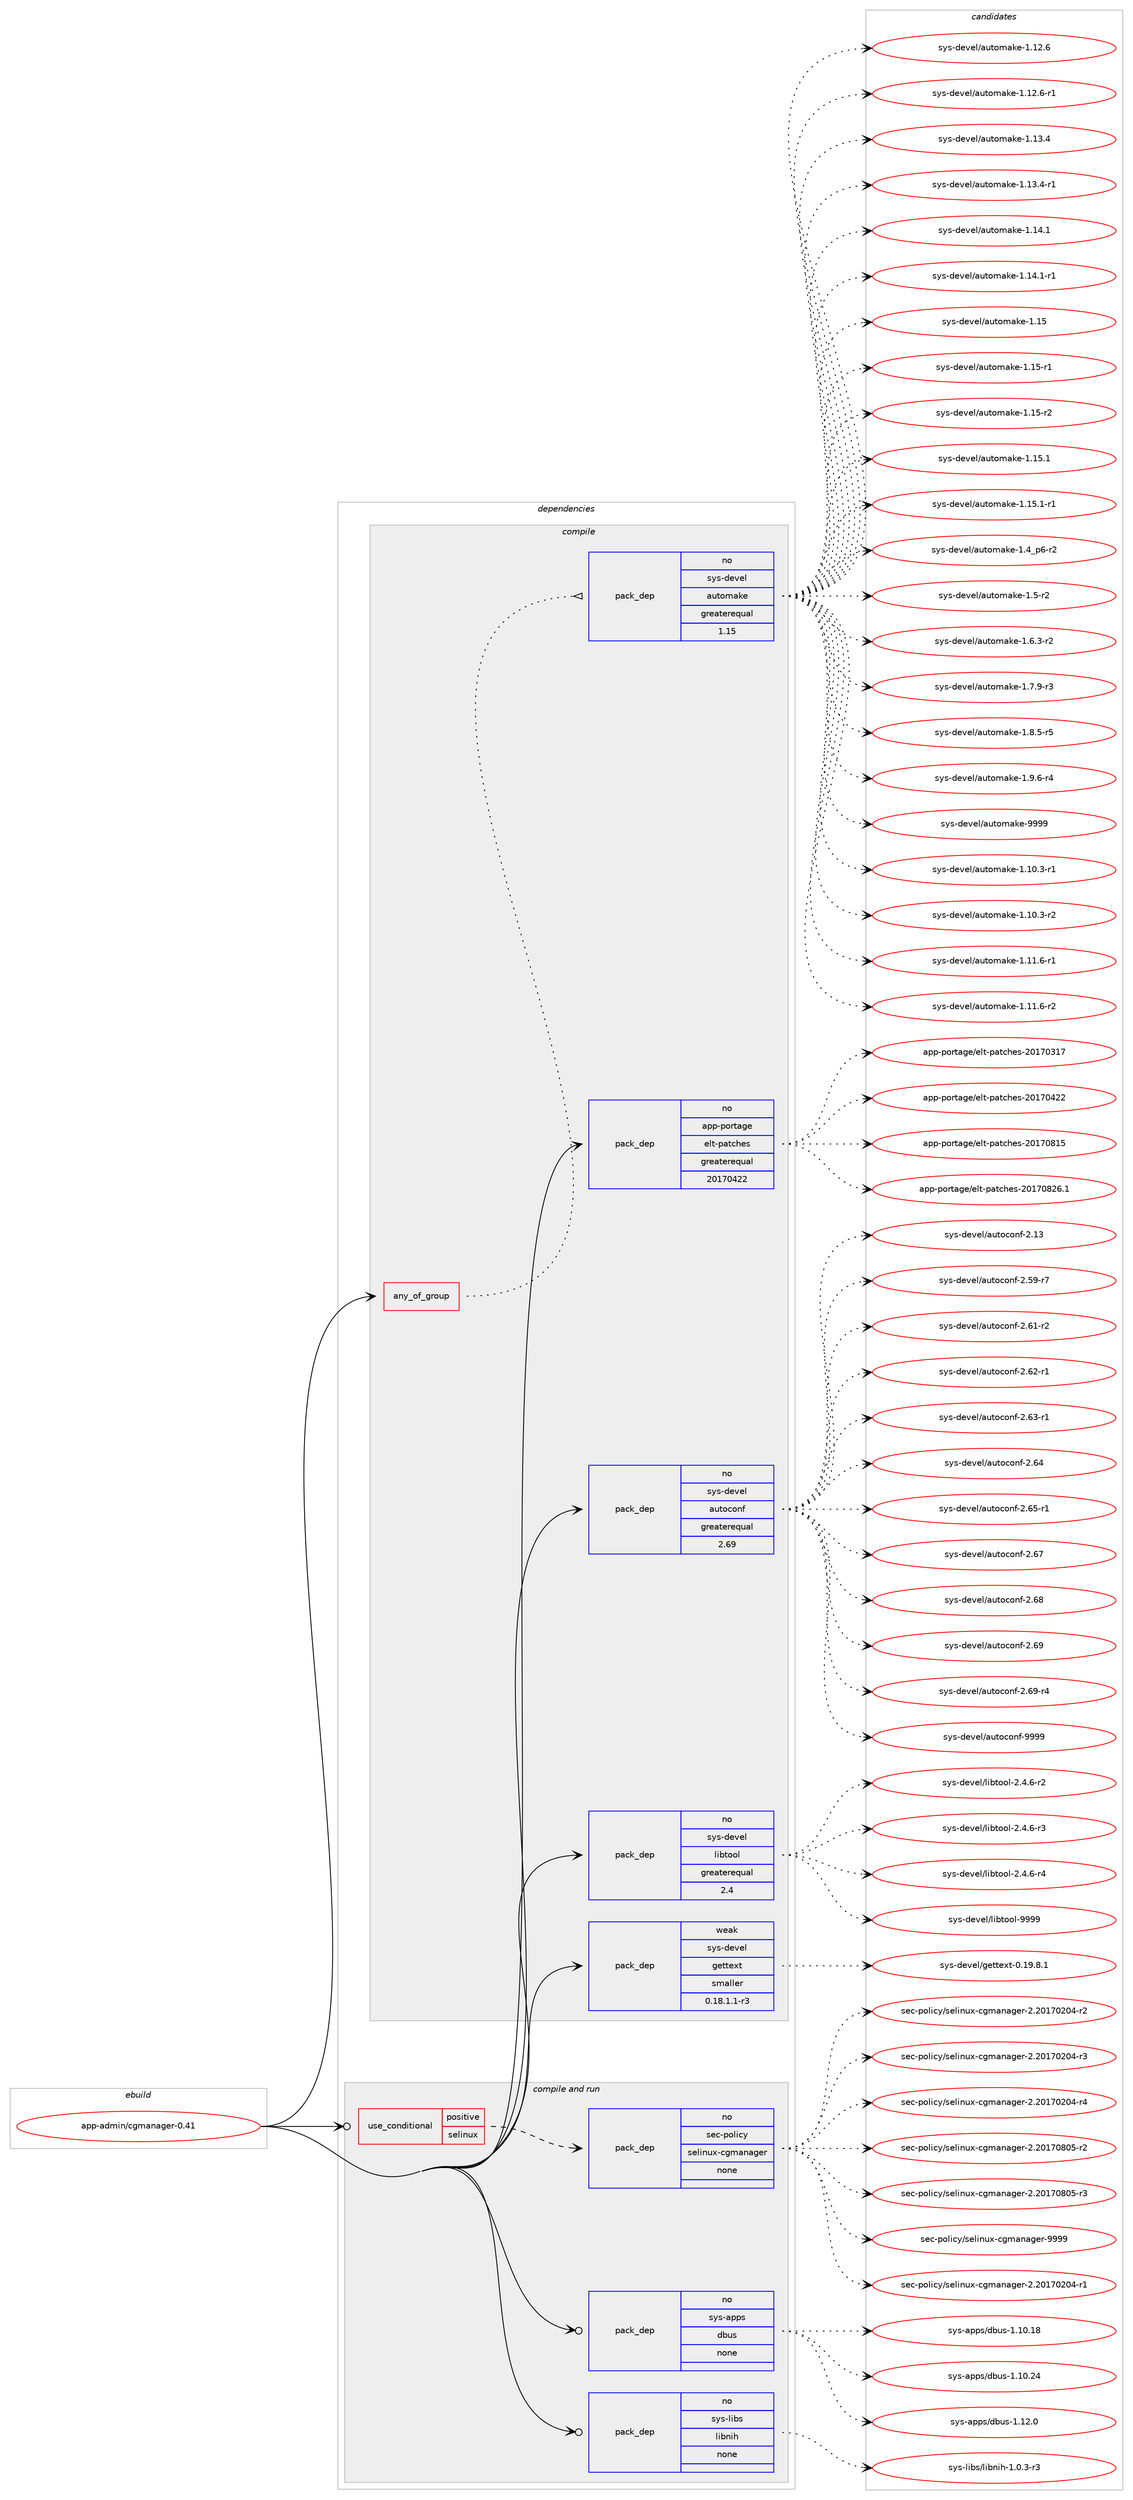 digraph prolog {

# *************
# Graph options
# *************

newrank=true;
concentrate=true;
compound=true;
graph [rankdir=LR,fontname=Helvetica,fontsize=10,ranksep=1.5];#, ranksep=2.5, nodesep=0.2];
edge  [arrowhead=vee];
node  [fontname=Helvetica,fontsize=10];

# **********
# The ebuild
# **********

subgraph cluster_leftcol {
color=gray;
rank=same;
label=<<i>ebuild</i>>;
id [label="app-admin/cgmanager-0.41", color=red, width=4, href="../app-admin/cgmanager-0.41.svg"];
}

# ****************
# The dependencies
# ****************

subgraph cluster_midcol {
color=gray;
label=<<i>dependencies</i>>;
subgraph cluster_compile {
fillcolor="#eeeeee";
style=filled;
label=<<i>compile</i>>;
subgraph any22 {
dependency1186 [label=<<TABLE BORDER="0" CELLBORDER="1" CELLSPACING="0" CELLPADDING="4"><TR><TD CELLPADDING="10">any_of_group</TD></TR></TABLE>>, shape=none, color=red];subgraph pack955 {
dependency1187 [label=<<TABLE BORDER="0" CELLBORDER="1" CELLSPACING="0" CELLPADDING="4" WIDTH="220"><TR><TD ROWSPAN="6" CELLPADDING="30">pack_dep</TD></TR><TR><TD WIDTH="110">no</TD></TR><TR><TD>sys-devel</TD></TR><TR><TD>automake</TD></TR><TR><TD>greaterequal</TD></TR><TR><TD>1.15</TD></TR></TABLE>>, shape=none, color=blue];
}
dependency1186:e -> dependency1187:w [weight=20,style="dotted",arrowhead="oinv"];
}
id:e -> dependency1186:w [weight=20,style="solid",arrowhead="vee"];
subgraph pack956 {
dependency1188 [label=<<TABLE BORDER="0" CELLBORDER="1" CELLSPACING="0" CELLPADDING="4" WIDTH="220"><TR><TD ROWSPAN="6" CELLPADDING="30">pack_dep</TD></TR><TR><TD WIDTH="110">no</TD></TR><TR><TD>app-portage</TD></TR><TR><TD>elt-patches</TD></TR><TR><TD>greaterequal</TD></TR><TR><TD>20170422</TD></TR></TABLE>>, shape=none, color=blue];
}
id:e -> dependency1188:w [weight=20,style="solid",arrowhead="vee"];
subgraph pack957 {
dependency1189 [label=<<TABLE BORDER="0" CELLBORDER="1" CELLSPACING="0" CELLPADDING="4" WIDTH="220"><TR><TD ROWSPAN="6" CELLPADDING="30">pack_dep</TD></TR><TR><TD WIDTH="110">no</TD></TR><TR><TD>sys-devel</TD></TR><TR><TD>autoconf</TD></TR><TR><TD>greaterequal</TD></TR><TR><TD>2.69</TD></TR></TABLE>>, shape=none, color=blue];
}
id:e -> dependency1189:w [weight=20,style="solid",arrowhead="vee"];
subgraph pack958 {
dependency1190 [label=<<TABLE BORDER="0" CELLBORDER="1" CELLSPACING="0" CELLPADDING="4" WIDTH="220"><TR><TD ROWSPAN="6" CELLPADDING="30">pack_dep</TD></TR><TR><TD WIDTH="110">no</TD></TR><TR><TD>sys-devel</TD></TR><TR><TD>libtool</TD></TR><TR><TD>greaterequal</TD></TR><TR><TD>2.4</TD></TR></TABLE>>, shape=none, color=blue];
}
id:e -> dependency1190:w [weight=20,style="solid",arrowhead="vee"];
subgraph pack959 {
dependency1191 [label=<<TABLE BORDER="0" CELLBORDER="1" CELLSPACING="0" CELLPADDING="4" WIDTH="220"><TR><TD ROWSPAN="6" CELLPADDING="30">pack_dep</TD></TR><TR><TD WIDTH="110">weak</TD></TR><TR><TD>sys-devel</TD></TR><TR><TD>gettext</TD></TR><TR><TD>smaller</TD></TR><TR><TD>0.18.1.1-r3</TD></TR></TABLE>>, shape=none, color=blue];
}
id:e -> dependency1191:w [weight=20,style="solid",arrowhead="vee"];
}
subgraph cluster_compileandrun {
fillcolor="#eeeeee";
style=filled;
label=<<i>compile and run</i>>;
subgraph cond211 {
dependency1192 [label=<<TABLE BORDER="0" CELLBORDER="1" CELLSPACING="0" CELLPADDING="4"><TR><TD ROWSPAN="3" CELLPADDING="10">use_conditional</TD></TR><TR><TD>positive</TD></TR><TR><TD>selinux</TD></TR></TABLE>>, shape=none, color=red];
subgraph pack960 {
dependency1193 [label=<<TABLE BORDER="0" CELLBORDER="1" CELLSPACING="0" CELLPADDING="4" WIDTH="220"><TR><TD ROWSPAN="6" CELLPADDING="30">pack_dep</TD></TR><TR><TD WIDTH="110">no</TD></TR><TR><TD>sec-policy</TD></TR><TR><TD>selinux-cgmanager</TD></TR><TR><TD>none</TD></TR><TR><TD></TD></TR></TABLE>>, shape=none, color=blue];
}
dependency1192:e -> dependency1193:w [weight=20,style="dashed",arrowhead="vee"];
}
id:e -> dependency1192:w [weight=20,style="solid",arrowhead="odotvee"];
subgraph pack961 {
dependency1194 [label=<<TABLE BORDER="0" CELLBORDER="1" CELLSPACING="0" CELLPADDING="4" WIDTH="220"><TR><TD ROWSPAN="6" CELLPADDING="30">pack_dep</TD></TR><TR><TD WIDTH="110">no</TD></TR><TR><TD>sys-apps</TD></TR><TR><TD>dbus</TD></TR><TR><TD>none</TD></TR><TR><TD></TD></TR></TABLE>>, shape=none, color=blue];
}
id:e -> dependency1194:w [weight=20,style="solid",arrowhead="odotvee"];
subgraph pack962 {
dependency1195 [label=<<TABLE BORDER="0" CELLBORDER="1" CELLSPACING="0" CELLPADDING="4" WIDTH="220"><TR><TD ROWSPAN="6" CELLPADDING="30">pack_dep</TD></TR><TR><TD WIDTH="110">no</TD></TR><TR><TD>sys-libs</TD></TR><TR><TD>libnih</TD></TR><TR><TD>none</TD></TR><TR><TD></TD></TR></TABLE>>, shape=none, color=blue];
}
id:e -> dependency1195:w [weight=20,style="solid",arrowhead="odotvee"];
}
subgraph cluster_run {
fillcolor="#eeeeee";
style=filled;
label=<<i>run</i>>;
}
}

# **************
# The candidates
# **************

subgraph cluster_choices {
rank=same;
color=gray;
label=<<i>candidates</i>>;

subgraph choice955 {
color=black;
nodesep=1;
choice11512111545100101118101108479711711611110997107101454946494846514511449 [label="sys-devel/automake-1.10.3-r1", color=red, width=4,href="../sys-devel/automake-1.10.3-r1.svg"];
choice11512111545100101118101108479711711611110997107101454946494846514511450 [label="sys-devel/automake-1.10.3-r2", color=red, width=4,href="../sys-devel/automake-1.10.3-r2.svg"];
choice11512111545100101118101108479711711611110997107101454946494946544511449 [label="sys-devel/automake-1.11.6-r1", color=red, width=4,href="../sys-devel/automake-1.11.6-r1.svg"];
choice11512111545100101118101108479711711611110997107101454946494946544511450 [label="sys-devel/automake-1.11.6-r2", color=red, width=4,href="../sys-devel/automake-1.11.6-r2.svg"];
choice1151211154510010111810110847971171161111099710710145494649504654 [label="sys-devel/automake-1.12.6", color=red, width=4,href="../sys-devel/automake-1.12.6.svg"];
choice11512111545100101118101108479711711611110997107101454946495046544511449 [label="sys-devel/automake-1.12.6-r1", color=red, width=4,href="../sys-devel/automake-1.12.6-r1.svg"];
choice1151211154510010111810110847971171161111099710710145494649514652 [label="sys-devel/automake-1.13.4", color=red, width=4,href="../sys-devel/automake-1.13.4.svg"];
choice11512111545100101118101108479711711611110997107101454946495146524511449 [label="sys-devel/automake-1.13.4-r1", color=red, width=4,href="../sys-devel/automake-1.13.4-r1.svg"];
choice1151211154510010111810110847971171161111099710710145494649524649 [label="sys-devel/automake-1.14.1", color=red, width=4,href="../sys-devel/automake-1.14.1.svg"];
choice11512111545100101118101108479711711611110997107101454946495246494511449 [label="sys-devel/automake-1.14.1-r1", color=red, width=4,href="../sys-devel/automake-1.14.1-r1.svg"];
choice115121115451001011181011084797117116111109971071014549464953 [label="sys-devel/automake-1.15", color=red, width=4,href="../sys-devel/automake-1.15.svg"];
choice1151211154510010111810110847971171161111099710710145494649534511449 [label="sys-devel/automake-1.15-r1", color=red, width=4,href="../sys-devel/automake-1.15-r1.svg"];
choice1151211154510010111810110847971171161111099710710145494649534511450 [label="sys-devel/automake-1.15-r2", color=red, width=4,href="../sys-devel/automake-1.15-r2.svg"];
choice1151211154510010111810110847971171161111099710710145494649534649 [label="sys-devel/automake-1.15.1", color=red, width=4,href="../sys-devel/automake-1.15.1.svg"];
choice11512111545100101118101108479711711611110997107101454946495346494511449 [label="sys-devel/automake-1.15.1-r1", color=red, width=4,href="../sys-devel/automake-1.15.1-r1.svg"];
choice115121115451001011181011084797117116111109971071014549465295112544511450 [label="sys-devel/automake-1.4_p6-r2", color=red, width=4,href="../sys-devel/automake-1.4_p6-r2.svg"];
choice11512111545100101118101108479711711611110997107101454946534511450 [label="sys-devel/automake-1.5-r2", color=red, width=4,href="../sys-devel/automake-1.5-r2.svg"];
choice115121115451001011181011084797117116111109971071014549465446514511450 [label="sys-devel/automake-1.6.3-r2", color=red, width=4,href="../sys-devel/automake-1.6.3-r2.svg"];
choice115121115451001011181011084797117116111109971071014549465546574511451 [label="sys-devel/automake-1.7.9-r3", color=red, width=4,href="../sys-devel/automake-1.7.9-r3.svg"];
choice115121115451001011181011084797117116111109971071014549465646534511453 [label="sys-devel/automake-1.8.5-r5", color=red, width=4,href="../sys-devel/automake-1.8.5-r5.svg"];
choice115121115451001011181011084797117116111109971071014549465746544511452 [label="sys-devel/automake-1.9.6-r4", color=red, width=4,href="../sys-devel/automake-1.9.6-r4.svg"];
choice115121115451001011181011084797117116111109971071014557575757 [label="sys-devel/automake-9999", color=red, width=4,href="../sys-devel/automake-9999.svg"];
dependency1187:e -> choice11512111545100101118101108479711711611110997107101454946494846514511449:w [style=dotted,weight="100"];
dependency1187:e -> choice11512111545100101118101108479711711611110997107101454946494846514511450:w [style=dotted,weight="100"];
dependency1187:e -> choice11512111545100101118101108479711711611110997107101454946494946544511449:w [style=dotted,weight="100"];
dependency1187:e -> choice11512111545100101118101108479711711611110997107101454946494946544511450:w [style=dotted,weight="100"];
dependency1187:e -> choice1151211154510010111810110847971171161111099710710145494649504654:w [style=dotted,weight="100"];
dependency1187:e -> choice11512111545100101118101108479711711611110997107101454946495046544511449:w [style=dotted,weight="100"];
dependency1187:e -> choice1151211154510010111810110847971171161111099710710145494649514652:w [style=dotted,weight="100"];
dependency1187:e -> choice11512111545100101118101108479711711611110997107101454946495146524511449:w [style=dotted,weight="100"];
dependency1187:e -> choice1151211154510010111810110847971171161111099710710145494649524649:w [style=dotted,weight="100"];
dependency1187:e -> choice11512111545100101118101108479711711611110997107101454946495246494511449:w [style=dotted,weight="100"];
dependency1187:e -> choice115121115451001011181011084797117116111109971071014549464953:w [style=dotted,weight="100"];
dependency1187:e -> choice1151211154510010111810110847971171161111099710710145494649534511449:w [style=dotted,weight="100"];
dependency1187:e -> choice1151211154510010111810110847971171161111099710710145494649534511450:w [style=dotted,weight="100"];
dependency1187:e -> choice1151211154510010111810110847971171161111099710710145494649534649:w [style=dotted,weight="100"];
dependency1187:e -> choice11512111545100101118101108479711711611110997107101454946495346494511449:w [style=dotted,weight="100"];
dependency1187:e -> choice115121115451001011181011084797117116111109971071014549465295112544511450:w [style=dotted,weight="100"];
dependency1187:e -> choice11512111545100101118101108479711711611110997107101454946534511450:w [style=dotted,weight="100"];
dependency1187:e -> choice115121115451001011181011084797117116111109971071014549465446514511450:w [style=dotted,weight="100"];
dependency1187:e -> choice115121115451001011181011084797117116111109971071014549465546574511451:w [style=dotted,weight="100"];
dependency1187:e -> choice115121115451001011181011084797117116111109971071014549465646534511453:w [style=dotted,weight="100"];
dependency1187:e -> choice115121115451001011181011084797117116111109971071014549465746544511452:w [style=dotted,weight="100"];
dependency1187:e -> choice115121115451001011181011084797117116111109971071014557575757:w [style=dotted,weight="100"];
}
subgraph choice956 {
color=black;
nodesep=1;
choice97112112451121111141169710310147101108116451129711699104101115455048495548514955 [label="app-portage/elt-patches-20170317", color=red, width=4,href="../app-portage/elt-patches-20170317.svg"];
choice97112112451121111141169710310147101108116451129711699104101115455048495548525050 [label="app-portage/elt-patches-20170422", color=red, width=4,href="../app-portage/elt-patches-20170422.svg"];
choice97112112451121111141169710310147101108116451129711699104101115455048495548564953 [label="app-portage/elt-patches-20170815", color=red, width=4,href="../app-portage/elt-patches-20170815.svg"];
choice971121124511211111411697103101471011081164511297116991041011154550484955485650544649 [label="app-portage/elt-patches-20170826.1", color=red, width=4,href="../app-portage/elt-patches-20170826.1.svg"];
dependency1188:e -> choice97112112451121111141169710310147101108116451129711699104101115455048495548514955:w [style=dotted,weight="100"];
dependency1188:e -> choice97112112451121111141169710310147101108116451129711699104101115455048495548525050:w [style=dotted,weight="100"];
dependency1188:e -> choice97112112451121111141169710310147101108116451129711699104101115455048495548564953:w [style=dotted,weight="100"];
dependency1188:e -> choice971121124511211111411697103101471011081164511297116991041011154550484955485650544649:w [style=dotted,weight="100"];
}
subgraph choice957 {
color=black;
nodesep=1;
choice115121115451001011181011084797117116111991111101024550464951 [label="sys-devel/autoconf-2.13", color=red, width=4,href="../sys-devel/autoconf-2.13.svg"];
choice1151211154510010111810110847971171161119911111010245504653574511455 [label="sys-devel/autoconf-2.59-r7", color=red, width=4,href="../sys-devel/autoconf-2.59-r7.svg"];
choice1151211154510010111810110847971171161119911111010245504654494511450 [label="sys-devel/autoconf-2.61-r2", color=red, width=4,href="../sys-devel/autoconf-2.61-r2.svg"];
choice1151211154510010111810110847971171161119911111010245504654504511449 [label="sys-devel/autoconf-2.62-r1", color=red, width=4,href="../sys-devel/autoconf-2.62-r1.svg"];
choice1151211154510010111810110847971171161119911111010245504654514511449 [label="sys-devel/autoconf-2.63-r1", color=red, width=4,href="../sys-devel/autoconf-2.63-r1.svg"];
choice115121115451001011181011084797117116111991111101024550465452 [label="sys-devel/autoconf-2.64", color=red, width=4,href="../sys-devel/autoconf-2.64.svg"];
choice1151211154510010111810110847971171161119911111010245504654534511449 [label="sys-devel/autoconf-2.65-r1", color=red, width=4,href="../sys-devel/autoconf-2.65-r1.svg"];
choice115121115451001011181011084797117116111991111101024550465455 [label="sys-devel/autoconf-2.67", color=red, width=4,href="../sys-devel/autoconf-2.67.svg"];
choice115121115451001011181011084797117116111991111101024550465456 [label="sys-devel/autoconf-2.68", color=red, width=4,href="../sys-devel/autoconf-2.68.svg"];
choice115121115451001011181011084797117116111991111101024550465457 [label="sys-devel/autoconf-2.69", color=red, width=4,href="../sys-devel/autoconf-2.69.svg"];
choice1151211154510010111810110847971171161119911111010245504654574511452 [label="sys-devel/autoconf-2.69-r4", color=red, width=4,href="../sys-devel/autoconf-2.69-r4.svg"];
choice115121115451001011181011084797117116111991111101024557575757 [label="sys-devel/autoconf-9999", color=red, width=4,href="../sys-devel/autoconf-9999.svg"];
dependency1189:e -> choice115121115451001011181011084797117116111991111101024550464951:w [style=dotted,weight="100"];
dependency1189:e -> choice1151211154510010111810110847971171161119911111010245504653574511455:w [style=dotted,weight="100"];
dependency1189:e -> choice1151211154510010111810110847971171161119911111010245504654494511450:w [style=dotted,weight="100"];
dependency1189:e -> choice1151211154510010111810110847971171161119911111010245504654504511449:w [style=dotted,weight="100"];
dependency1189:e -> choice1151211154510010111810110847971171161119911111010245504654514511449:w [style=dotted,weight="100"];
dependency1189:e -> choice115121115451001011181011084797117116111991111101024550465452:w [style=dotted,weight="100"];
dependency1189:e -> choice1151211154510010111810110847971171161119911111010245504654534511449:w [style=dotted,weight="100"];
dependency1189:e -> choice115121115451001011181011084797117116111991111101024550465455:w [style=dotted,weight="100"];
dependency1189:e -> choice115121115451001011181011084797117116111991111101024550465456:w [style=dotted,weight="100"];
dependency1189:e -> choice115121115451001011181011084797117116111991111101024550465457:w [style=dotted,weight="100"];
dependency1189:e -> choice1151211154510010111810110847971171161119911111010245504654574511452:w [style=dotted,weight="100"];
dependency1189:e -> choice115121115451001011181011084797117116111991111101024557575757:w [style=dotted,weight="100"];
}
subgraph choice958 {
color=black;
nodesep=1;
choice1151211154510010111810110847108105981161111111084550465246544511450 [label="sys-devel/libtool-2.4.6-r2", color=red, width=4,href="../sys-devel/libtool-2.4.6-r2.svg"];
choice1151211154510010111810110847108105981161111111084550465246544511451 [label="sys-devel/libtool-2.4.6-r3", color=red, width=4,href="../sys-devel/libtool-2.4.6-r3.svg"];
choice1151211154510010111810110847108105981161111111084550465246544511452 [label="sys-devel/libtool-2.4.6-r4", color=red, width=4,href="../sys-devel/libtool-2.4.6-r4.svg"];
choice1151211154510010111810110847108105981161111111084557575757 [label="sys-devel/libtool-9999", color=red, width=4,href="../sys-devel/libtool-9999.svg"];
dependency1190:e -> choice1151211154510010111810110847108105981161111111084550465246544511450:w [style=dotted,weight="100"];
dependency1190:e -> choice1151211154510010111810110847108105981161111111084550465246544511451:w [style=dotted,weight="100"];
dependency1190:e -> choice1151211154510010111810110847108105981161111111084550465246544511452:w [style=dotted,weight="100"];
dependency1190:e -> choice1151211154510010111810110847108105981161111111084557575757:w [style=dotted,weight="100"];
}
subgraph choice959 {
color=black;
nodesep=1;
choice1151211154510010111810110847103101116116101120116454846495746564649 [label="sys-devel/gettext-0.19.8.1", color=red, width=4,href="../sys-devel/gettext-0.19.8.1.svg"];
dependency1191:e -> choice1151211154510010111810110847103101116116101120116454846495746564649:w [style=dotted,weight="100"];
}
subgraph choice960 {
color=black;
nodesep=1;
choice115101994511211110810599121471151011081051101171204599103109971109710310111445504650484955485048524511449 [label="sec-policy/selinux-cgmanager-2.20170204-r1", color=red, width=4,href="../sec-policy/selinux-cgmanager-2.20170204-r1.svg"];
choice115101994511211110810599121471151011081051101171204599103109971109710310111445504650484955485048524511450 [label="sec-policy/selinux-cgmanager-2.20170204-r2", color=red, width=4,href="../sec-policy/selinux-cgmanager-2.20170204-r2.svg"];
choice115101994511211110810599121471151011081051101171204599103109971109710310111445504650484955485048524511451 [label="sec-policy/selinux-cgmanager-2.20170204-r3", color=red, width=4,href="../sec-policy/selinux-cgmanager-2.20170204-r3.svg"];
choice115101994511211110810599121471151011081051101171204599103109971109710310111445504650484955485048524511452 [label="sec-policy/selinux-cgmanager-2.20170204-r4", color=red, width=4,href="../sec-policy/selinux-cgmanager-2.20170204-r4.svg"];
choice115101994511211110810599121471151011081051101171204599103109971109710310111445504650484955485648534511450 [label="sec-policy/selinux-cgmanager-2.20170805-r2", color=red, width=4,href="../sec-policy/selinux-cgmanager-2.20170805-r2.svg"];
choice115101994511211110810599121471151011081051101171204599103109971109710310111445504650484955485648534511451 [label="sec-policy/selinux-cgmanager-2.20170805-r3", color=red, width=4,href="../sec-policy/selinux-cgmanager-2.20170805-r3.svg"];
choice11510199451121111081059912147115101108105110117120459910310997110971031011144557575757 [label="sec-policy/selinux-cgmanager-9999", color=red, width=4,href="../sec-policy/selinux-cgmanager-9999.svg"];
dependency1193:e -> choice115101994511211110810599121471151011081051101171204599103109971109710310111445504650484955485048524511449:w [style=dotted,weight="100"];
dependency1193:e -> choice115101994511211110810599121471151011081051101171204599103109971109710310111445504650484955485048524511450:w [style=dotted,weight="100"];
dependency1193:e -> choice115101994511211110810599121471151011081051101171204599103109971109710310111445504650484955485048524511451:w [style=dotted,weight="100"];
dependency1193:e -> choice115101994511211110810599121471151011081051101171204599103109971109710310111445504650484955485048524511452:w [style=dotted,weight="100"];
dependency1193:e -> choice115101994511211110810599121471151011081051101171204599103109971109710310111445504650484955485648534511450:w [style=dotted,weight="100"];
dependency1193:e -> choice115101994511211110810599121471151011081051101171204599103109971109710310111445504650484955485648534511451:w [style=dotted,weight="100"];
dependency1193:e -> choice11510199451121111081059912147115101108105110117120459910310997110971031011144557575757:w [style=dotted,weight="100"];
}
subgraph choice961 {
color=black;
nodesep=1;
choice115121115459711211211547100981171154549464948464956 [label="sys-apps/dbus-1.10.18", color=red, width=4,href="../sys-apps/dbus-1.10.18.svg"];
choice115121115459711211211547100981171154549464948465052 [label="sys-apps/dbus-1.10.24", color=red, width=4,href="../sys-apps/dbus-1.10.24.svg"];
choice1151211154597112112115471009811711545494649504648 [label="sys-apps/dbus-1.12.0", color=red, width=4,href="../sys-apps/dbus-1.12.0.svg"];
dependency1194:e -> choice115121115459711211211547100981171154549464948464956:w [style=dotted,weight="100"];
dependency1194:e -> choice115121115459711211211547100981171154549464948465052:w [style=dotted,weight="100"];
dependency1194:e -> choice1151211154597112112115471009811711545494649504648:w [style=dotted,weight="100"];
}
subgraph choice962 {
color=black;
nodesep=1;
choice115121115451081059811547108105981101051044549464846514511451 [label="sys-libs/libnih-1.0.3-r3", color=red, width=4,href="../sys-libs/libnih-1.0.3-r3.svg"];
dependency1195:e -> choice115121115451081059811547108105981101051044549464846514511451:w [style=dotted,weight="100"];
}
}

}
